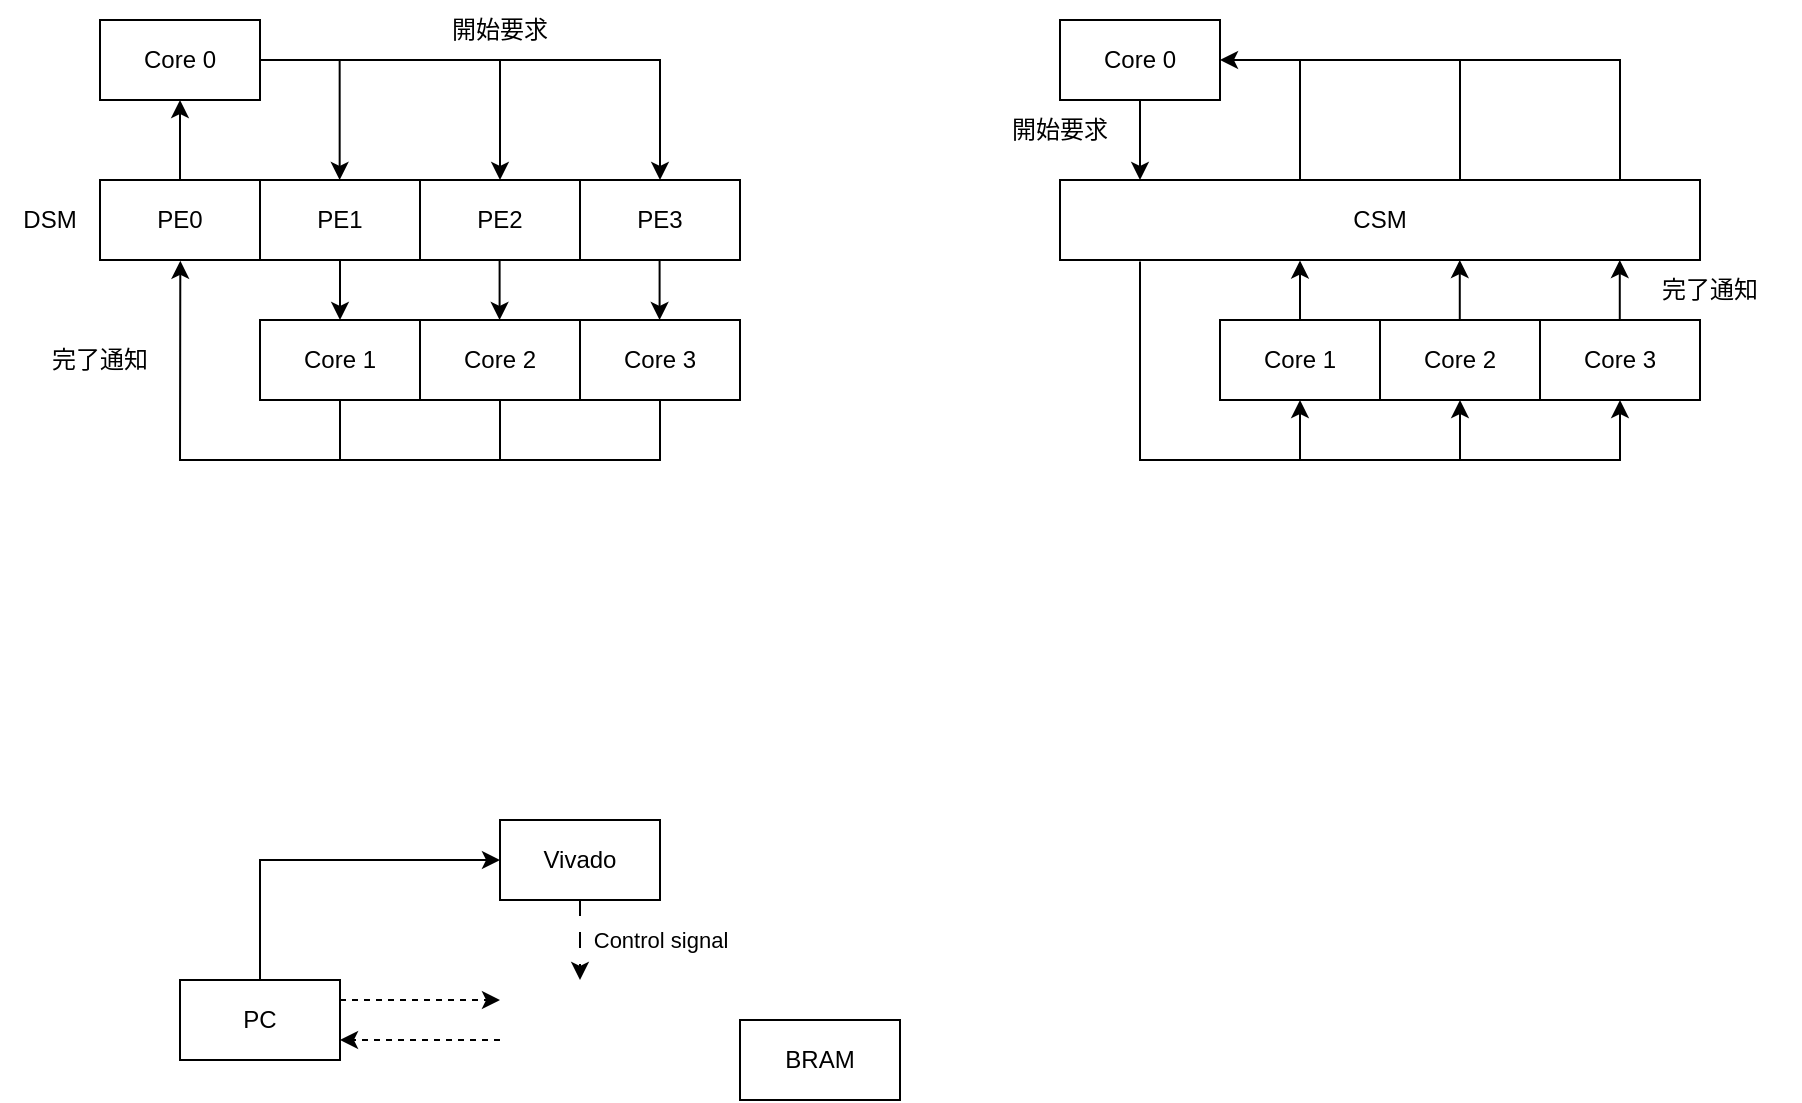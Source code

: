 <mxfile version="26.0.10">
  <diagram name="ページ1" id="RiC1qsOWWhuBx3b6LQET">
    <mxGraphModel dx="574" dy="298" grid="1" gridSize="10" guides="1" tooltips="1" connect="1" arrows="1" fold="1" page="1" pageScale="1" pageWidth="827" pageHeight="1169" math="0" shadow="0">
      <root>
        <mxCell id="0" />
        <mxCell id="1" parent="0" />
        <mxCell id="qzr4x4b0WC48PWO0vG4D-1" value="PE0" style="rounded=0;whiteSpace=wrap;html=1;" parent="1" vertex="1">
          <mxGeometry x="160" y="520" width="80" height="40" as="geometry" />
        </mxCell>
        <mxCell id="qzr4x4b0WC48PWO0vG4D-2" value="PE1" style="rounded=0;whiteSpace=wrap;html=1;" parent="1" vertex="1">
          <mxGeometry x="240" y="520" width="80" height="40" as="geometry" />
        </mxCell>
        <mxCell id="qzr4x4b0WC48PWO0vG4D-3" value="PE2" style="rounded=0;whiteSpace=wrap;html=1;" parent="1" vertex="1">
          <mxGeometry x="320" y="520" width="80" height="40" as="geometry" />
        </mxCell>
        <mxCell id="qzr4x4b0WC48PWO0vG4D-4" value="PE3" style="rounded=0;whiteSpace=wrap;html=1;" parent="1" vertex="1">
          <mxGeometry x="400" y="520" width="80" height="40" as="geometry" />
        </mxCell>
        <mxCell id="qzr4x4b0WC48PWO0vG4D-6" value="Core 0" style="rounded=0;whiteSpace=wrap;html=1;" parent="1" vertex="1">
          <mxGeometry x="160" y="440" width="80" height="40" as="geometry" />
        </mxCell>
        <mxCell id="qzr4x4b0WC48PWO0vG4D-7" value="Core 1" style="rounded=0;whiteSpace=wrap;html=1;" parent="1" vertex="1">
          <mxGeometry x="240" y="590" width="80" height="40" as="geometry" />
        </mxCell>
        <mxCell id="qzr4x4b0WC48PWO0vG4D-8" value="Core 2" style="rounded=0;whiteSpace=wrap;html=1;" parent="1" vertex="1">
          <mxGeometry x="320" y="590" width="80" height="40" as="geometry" />
        </mxCell>
        <mxCell id="qzr4x4b0WC48PWO0vG4D-9" value="Core 3" style="rounded=0;whiteSpace=wrap;html=1;" parent="1" vertex="1">
          <mxGeometry x="400" y="590" width="80" height="40" as="geometry" />
        </mxCell>
        <mxCell id="qzr4x4b0WC48PWO0vG4D-14" value="" style="endArrow=classic;html=1;rounded=0;exitX=0.5;exitY=1;exitDx=0;exitDy=0;entryX=0.502;entryY=1.01;entryDx=0;entryDy=0;entryPerimeter=0;" parent="1" source="qzr4x4b0WC48PWO0vG4D-7" target="qzr4x4b0WC48PWO0vG4D-1" edge="1">
          <mxGeometry width="50" height="50" relative="1" as="geometry">
            <mxPoint x="280" y="623.68" as="sourcePoint" />
            <mxPoint x="200" y="600" as="targetPoint" />
            <Array as="points">
              <mxPoint x="280" y="660" />
              <mxPoint x="200" y="660" />
            </Array>
          </mxGeometry>
        </mxCell>
        <mxCell id="qzr4x4b0WC48PWO0vG4D-15" value="" style="endArrow=none;html=1;rounded=0;entryX=0.5;entryY=1;entryDx=0;entryDy=0;" parent="1" target="qzr4x4b0WC48PWO0vG4D-8" edge="1">
          <mxGeometry width="50" height="50" relative="1" as="geometry">
            <mxPoint x="280" y="660" as="sourcePoint" />
            <mxPoint x="350" y="640" as="targetPoint" />
            <Array as="points">
              <mxPoint x="360" y="660" />
            </Array>
          </mxGeometry>
        </mxCell>
        <mxCell id="qzr4x4b0WC48PWO0vG4D-16" value="" style="endArrow=none;html=1;rounded=0;entryX=0.5;entryY=1;entryDx=0;entryDy=0;" parent="1" target="qzr4x4b0WC48PWO0vG4D-9" edge="1">
          <mxGeometry width="50" height="50" relative="1" as="geometry">
            <mxPoint x="360" y="660" as="sourcePoint" />
            <mxPoint x="440" y="640" as="targetPoint" />
            <Array as="points">
              <mxPoint x="440" y="660" />
            </Array>
          </mxGeometry>
        </mxCell>
        <mxCell id="qzr4x4b0WC48PWO0vG4D-17" value="" style="endArrow=classic;html=1;rounded=0;exitX=1;exitY=0.5;exitDx=0;exitDy=0;entryX=0.5;entryY=0;entryDx=0;entryDy=0;" parent="1" source="qzr4x4b0WC48PWO0vG4D-6" target="qzr4x4b0WC48PWO0vG4D-4" edge="1">
          <mxGeometry width="50" height="50" relative="1" as="geometry">
            <mxPoint x="260" y="600" as="sourcePoint" />
            <mxPoint x="310" y="550" as="targetPoint" />
            <Array as="points">
              <mxPoint x="440" y="460" />
            </Array>
          </mxGeometry>
        </mxCell>
        <mxCell id="qzr4x4b0WC48PWO0vG4D-18" value="" style="endArrow=classic;html=1;rounded=0;entryX=0.5;entryY=0;entryDx=0;entryDy=0;" parent="1" target="qzr4x4b0WC48PWO0vG4D-3" edge="1">
          <mxGeometry width="50" height="50" relative="1" as="geometry">
            <mxPoint x="360" y="460" as="sourcePoint" />
            <mxPoint x="310" y="550" as="targetPoint" />
          </mxGeometry>
        </mxCell>
        <mxCell id="qzr4x4b0WC48PWO0vG4D-19" value="" style="endArrow=classic;html=1;rounded=0;entryX=0.5;entryY=0;entryDx=0;entryDy=0;" parent="1" edge="1">
          <mxGeometry width="50" height="50" relative="1" as="geometry">
            <mxPoint x="279.83" y="460" as="sourcePoint" />
            <mxPoint x="279.83" y="520" as="targetPoint" />
          </mxGeometry>
        </mxCell>
        <mxCell id="qzr4x4b0WC48PWO0vG4D-24" value="" style="endArrow=classic;html=1;rounded=0;exitX=0.5;exitY=0;exitDx=0;exitDy=0;" parent="1" source="qzr4x4b0WC48PWO0vG4D-1" edge="1">
          <mxGeometry width="50" height="50" relative="1" as="geometry">
            <mxPoint x="260" y="600" as="sourcePoint" />
            <mxPoint x="200" y="480" as="targetPoint" />
          </mxGeometry>
        </mxCell>
        <mxCell id="qzr4x4b0WC48PWO0vG4D-25" value="開始要求" style="text;strokeColor=none;align=center;fillColor=none;html=1;verticalAlign=middle;whiteSpace=wrap;rounded=0;" parent="1" vertex="1">
          <mxGeometry x="315" y="430" width="90" height="30" as="geometry" />
        </mxCell>
        <mxCell id="qzr4x4b0WC48PWO0vG4D-26" value="完了通知" style="text;strokeColor=none;align=center;fillColor=none;html=1;verticalAlign=middle;whiteSpace=wrap;rounded=0;" parent="1" vertex="1">
          <mxGeometry x="120" y="595" width="80" height="30" as="geometry" />
        </mxCell>
        <mxCell id="qzr4x4b0WC48PWO0vG4D-27" value="DSM" style="text;strokeColor=none;align=center;fillColor=none;html=1;verticalAlign=middle;whiteSpace=wrap;rounded=0;" parent="1" vertex="1">
          <mxGeometry x="110" y="525" width="50" height="30" as="geometry" />
        </mxCell>
        <mxCell id="qzr4x4b0WC48PWO0vG4D-28" value="CSM" style="rounded=0;whiteSpace=wrap;html=1;" parent="1" vertex="1">
          <mxGeometry x="640" y="520" width="320" height="40" as="geometry" />
        </mxCell>
        <mxCell id="qzr4x4b0WC48PWO0vG4D-32" value="Core 0" style="rounded=0;whiteSpace=wrap;html=1;" parent="1" vertex="1">
          <mxGeometry x="640" y="440" width="80" height="40" as="geometry" />
        </mxCell>
        <mxCell id="qzr4x4b0WC48PWO0vG4D-33" value="Core 1" style="rounded=0;whiteSpace=wrap;html=1;" parent="1" vertex="1">
          <mxGeometry x="720" y="590" width="80" height="40" as="geometry" />
        </mxCell>
        <mxCell id="qzr4x4b0WC48PWO0vG4D-34" value="Core 2" style="rounded=0;whiteSpace=wrap;html=1;" parent="1" vertex="1">
          <mxGeometry x="800" y="590" width="80" height="40" as="geometry" />
        </mxCell>
        <mxCell id="qzr4x4b0WC48PWO0vG4D-35" value="Core 3" style="rounded=0;whiteSpace=wrap;html=1;" parent="1" vertex="1">
          <mxGeometry x="880" y="590" width="80" height="40" as="geometry" />
        </mxCell>
        <mxCell id="qzr4x4b0WC48PWO0vG4D-36" value="" style="endArrow=classic;html=1;rounded=0;exitX=0.125;exitY=1.02;exitDx=0;exitDy=0;entryX=0.5;entryY=1;entryDx=0;entryDy=0;exitPerimeter=0;" parent="1" source="qzr4x4b0WC48PWO0vG4D-28" target="qzr4x4b0WC48PWO0vG4D-33" edge="1">
          <mxGeometry width="50" height="50" relative="1" as="geometry">
            <mxPoint x="740" y="677.68" as="sourcePoint" />
            <mxPoint x="660" y="610" as="targetPoint" />
            <Array as="points">
              <mxPoint x="680" y="660" />
              <mxPoint x="760" y="660" />
            </Array>
          </mxGeometry>
        </mxCell>
        <mxCell id="qzr4x4b0WC48PWO0vG4D-46" value="完了通知" style="text;strokeColor=none;align=center;fillColor=none;html=1;verticalAlign=middle;whiteSpace=wrap;rounded=0;" parent="1" vertex="1">
          <mxGeometry x="920" y="560" width="90" height="30" as="geometry" />
        </mxCell>
        <mxCell id="qzr4x4b0WC48PWO0vG4D-47" value="開始要求" style="text;strokeColor=none;align=center;fillColor=none;html=1;verticalAlign=middle;whiteSpace=wrap;rounded=0;" parent="1" vertex="1">
          <mxGeometry x="600" y="480" width="80" height="30" as="geometry" />
        </mxCell>
        <mxCell id="qzr4x4b0WC48PWO0vG4D-50" value="" style="endArrow=classic;html=1;rounded=0;exitX=0.5;exitY=1;exitDx=0;exitDy=0;" parent="1" source="qzr4x4b0WC48PWO0vG4D-32" edge="1">
          <mxGeometry width="50" height="50" relative="1" as="geometry">
            <mxPoint x="680" y="490" as="sourcePoint" />
            <mxPoint x="680" y="520" as="targetPoint" />
          </mxGeometry>
        </mxCell>
        <mxCell id="qzr4x4b0WC48PWO0vG4D-51" value="" style="endArrow=classic;html=1;rounded=0;exitX=1;exitY=0.5;exitDx=0;exitDy=0;entryX=0.5;entryY=1;entryDx=0;entryDy=0;" parent="1" target="qzr4x4b0WC48PWO0vG4D-34" edge="1">
          <mxGeometry width="50" height="50" relative="1" as="geometry">
            <mxPoint x="760" y="660" as="sourcePoint" />
            <mxPoint x="960" y="720" as="targetPoint" />
            <Array as="points">
              <mxPoint x="840" y="660" />
            </Array>
          </mxGeometry>
        </mxCell>
        <mxCell id="qzr4x4b0WC48PWO0vG4D-52" value="" style="endArrow=classic;html=1;rounded=0;exitX=1;exitY=0.5;exitDx=0;exitDy=0;entryX=0.5;entryY=1;entryDx=0;entryDy=0;" parent="1" edge="1">
          <mxGeometry width="50" height="50" relative="1" as="geometry">
            <mxPoint x="840" y="660" as="sourcePoint" />
            <mxPoint x="920" y="630" as="targetPoint" />
            <Array as="points">
              <mxPoint x="920" y="660" />
            </Array>
          </mxGeometry>
        </mxCell>
        <mxCell id="qzr4x4b0WC48PWO0vG4D-53" value="" style="endArrow=classic;html=1;rounded=0;entryX=0.5;entryY=0;entryDx=0;entryDy=0;" parent="1" target="qzr4x4b0WC48PWO0vG4D-7" edge="1">
          <mxGeometry width="50" height="50" relative="1" as="geometry">
            <mxPoint x="280" y="560" as="sourcePoint" />
            <mxPoint x="330" y="510" as="targetPoint" />
          </mxGeometry>
        </mxCell>
        <mxCell id="qzr4x4b0WC48PWO0vG4D-54" value="" style="endArrow=classic;html=1;rounded=0;entryX=0.5;entryY=0;entryDx=0;entryDy=0;" parent="1" edge="1">
          <mxGeometry width="50" height="50" relative="1" as="geometry">
            <mxPoint x="359.8" y="560" as="sourcePoint" />
            <mxPoint x="359.8" y="590" as="targetPoint" />
          </mxGeometry>
        </mxCell>
        <mxCell id="qzr4x4b0WC48PWO0vG4D-55" value="" style="endArrow=classic;html=1;rounded=0;entryX=0.5;entryY=0;entryDx=0;entryDy=0;" parent="1" edge="1">
          <mxGeometry width="50" height="50" relative="1" as="geometry">
            <mxPoint x="439.8" y="560" as="sourcePoint" />
            <mxPoint x="439.8" y="590" as="targetPoint" />
          </mxGeometry>
        </mxCell>
        <mxCell id="qzr4x4b0WC48PWO0vG4D-56" value="" style="endArrow=classic;html=1;rounded=0;entryX=0.375;entryY=1.007;entryDx=0;entryDy=0;exitX=0.5;exitY=0;exitDx=0;exitDy=0;entryPerimeter=0;" parent="1" source="qzr4x4b0WC48PWO0vG4D-33" target="qzr4x4b0WC48PWO0vG4D-28" edge="1">
          <mxGeometry width="50" height="50" relative="1" as="geometry">
            <mxPoint x="1040" y="579.52" as="sourcePoint" />
            <mxPoint x="1040" y="550.0" as="targetPoint" />
          </mxGeometry>
        </mxCell>
        <mxCell id="qzr4x4b0WC48PWO0vG4D-58" value="" style="endArrow=classic;html=1;rounded=0;entryX=0.375;entryY=1.007;entryDx=0;entryDy=0;exitX=0.5;exitY=0;exitDx=0;exitDy=0;entryPerimeter=0;" parent="1" edge="1">
          <mxGeometry width="50" height="50" relative="1" as="geometry">
            <mxPoint x="839.89" y="590" as="sourcePoint" />
            <mxPoint x="839.89" y="560" as="targetPoint" />
          </mxGeometry>
        </mxCell>
        <mxCell id="qzr4x4b0WC48PWO0vG4D-59" value="" style="endArrow=classic;html=1;rounded=0;entryX=0.375;entryY=1.007;entryDx=0;entryDy=0;exitX=0.5;exitY=0;exitDx=0;exitDy=0;entryPerimeter=0;" parent="1" edge="1">
          <mxGeometry width="50" height="50" relative="1" as="geometry">
            <mxPoint x="919.89" y="590" as="sourcePoint" />
            <mxPoint x="919.89" y="560" as="targetPoint" />
          </mxGeometry>
        </mxCell>
        <mxCell id="qzr4x4b0WC48PWO0vG4D-61" value="" style="endArrow=classic;html=1;rounded=0;exitX=0.375;exitY=0;exitDx=0;exitDy=0;entryX=1;entryY=0.5;entryDx=0;entryDy=0;exitPerimeter=0;" parent="1" source="qzr4x4b0WC48PWO0vG4D-28" target="qzr4x4b0WC48PWO0vG4D-32" edge="1">
          <mxGeometry width="50" height="50" relative="1" as="geometry">
            <mxPoint x="550" y="580" as="sourcePoint" />
            <mxPoint x="600" y="530" as="targetPoint" />
            <Array as="points">
              <mxPoint x="760" y="460" />
            </Array>
          </mxGeometry>
        </mxCell>
        <mxCell id="qzr4x4b0WC48PWO0vG4D-62" value="" style="endArrow=none;html=1;rounded=0;entryX=0.625;entryY=0.01;entryDx=0;entryDy=0;entryPerimeter=0;" parent="1" target="qzr4x4b0WC48PWO0vG4D-28" edge="1">
          <mxGeometry width="50" height="50" relative="1" as="geometry">
            <mxPoint x="760" y="460" as="sourcePoint" />
            <mxPoint x="600" y="530" as="targetPoint" />
            <Array as="points">
              <mxPoint x="840" y="460" />
            </Array>
          </mxGeometry>
        </mxCell>
        <mxCell id="qzr4x4b0WC48PWO0vG4D-63" value="" style="endArrow=none;html=1;rounded=0;entryX=0.625;entryY=0.01;entryDx=0;entryDy=0;entryPerimeter=0;" parent="1" edge="1">
          <mxGeometry width="50" height="50" relative="1" as="geometry">
            <mxPoint x="840" y="460" as="sourcePoint" />
            <mxPoint x="920" y="520" as="targetPoint" />
            <Array as="points">
              <mxPoint x="920" y="460" />
            </Array>
          </mxGeometry>
        </mxCell>
        <mxCell id="sKgbOW6Ae2z0dJOd7zyF-3" style="edgeStyle=orthogonalEdgeStyle;rounded=0;orthogonalLoop=1;jettySize=auto;html=1;exitX=0.5;exitY=1;exitDx=0;exitDy=0;curved=0;dashed=1;dashPattern=8 8;" edge="1" parent="1" source="sKgbOW6Ae2z0dJOd7zyF-2">
          <mxGeometry relative="1" as="geometry">
            <mxPoint x="400" y="920" as="targetPoint" />
          </mxGeometry>
        </mxCell>
        <mxCell id="sKgbOW6Ae2z0dJOd7zyF-10" value="Control signal" style="edgeLabel;html=1;align=center;verticalAlign=middle;resizable=0;points=[];" vertex="1" connectable="0" parent="sKgbOW6Ae2z0dJOd7zyF-3">
          <mxGeometry x="-0.52" y="1" relative="1" as="geometry">
            <mxPoint x="39" y="10" as="offset" />
          </mxGeometry>
        </mxCell>
        <mxCell id="sKgbOW6Ae2z0dJOd7zyF-2" value="Vivado" style="rounded=0;whiteSpace=wrap;html=1;" vertex="1" parent="1">
          <mxGeometry x="360" y="840" width="80" height="40" as="geometry" />
        </mxCell>
        <mxCell id="sKgbOW6Ae2z0dJOd7zyF-5" style="edgeStyle=orthogonalEdgeStyle;rounded=0;orthogonalLoop=1;jettySize=auto;html=1;exitX=0.5;exitY=0;exitDx=0;exitDy=0;entryX=0;entryY=0.5;entryDx=0;entryDy=0;" edge="1" parent="1" source="sKgbOW6Ae2z0dJOd7zyF-4" target="sKgbOW6Ae2z0dJOd7zyF-2">
          <mxGeometry relative="1" as="geometry" />
        </mxCell>
        <mxCell id="sKgbOW6Ae2z0dJOd7zyF-4" value="PC" style="rounded=0;whiteSpace=wrap;html=1;" vertex="1" parent="1">
          <mxGeometry x="200" y="920" width="80" height="40" as="geometry" />
        </mxCell>
        <mxCell id="sKgbOW6Ae2z0dJOd7zyF-8" value="" style="endArrow=classic;html=1;rounded=0;exitX=1;exitY=0.25;exitDx=0;exitDy=0;entryX=0;entryY=0.25;entryDx=0;entryDy=0;dashed=1;" edge="1" parent="1" source="sKgbOW6Ae2z0dJOd7zyF-4">
          <mxGeometry width="50" height="50" relative="1" as="geometry">
            <mxPoint x="560" y="850" as="sourcePoint" />
            <mxPoint x="360" y="930" as="targetPoint" />
          </mxGeometry>
        </mxCell>
        <mxCell id="sKgbOW6Ae2z0dJOd7zyF-9" value="" style="endArrow=classic;html=1;rounded=0;exitX=0;exitY=0.75;exitDx=0;exitDy=0;entryX=1;entryY=0.75;entryDx=0;entryDy=0;dashed=1;" edge="1" parent="1" target="sKgbOW6Ae2z0dJOd7zyF-4">
          <mxGeometry width="50" height="50" relative="1" as="geometry">
            <mxPoint x="360" y="950" as="sourcePoint" />
            <mxPoint x="355" y="1020" as="targetPoint" />
          </mxGeometry>
        </mxCell>
        <mxCell id="sKgbOW6Ae2z0dJOd7zyF-12" value="BRAM" style="rounded=0;whiteSpace=wrap;html=1;" vertex="1" parent="1">
          <mxGeometry x="480" y="940" width="80" height="40" as="geometry" />
        </mxCell>
      </root>
    </mxGraphModel>
  </diagram>
</mxfile>
